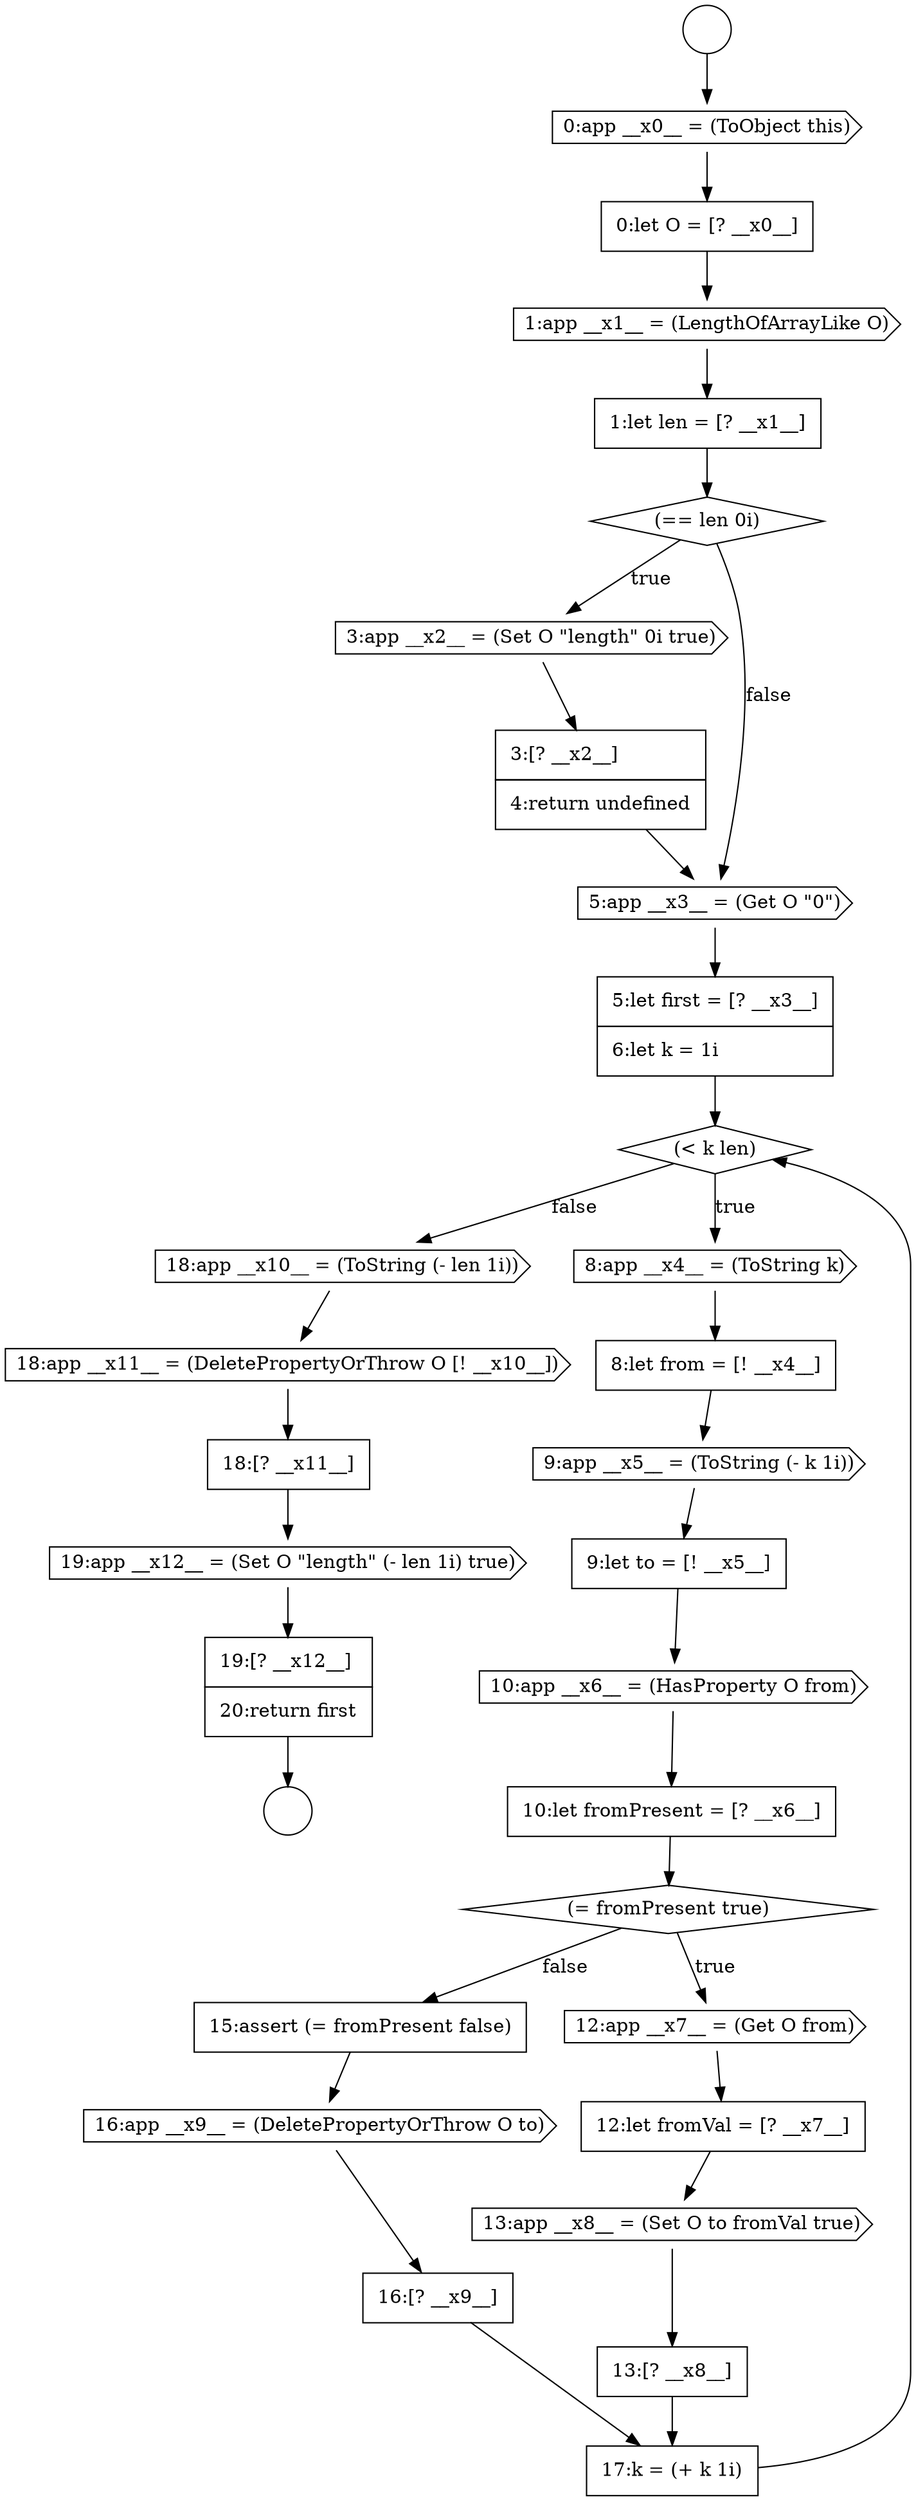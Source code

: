 digraph {
  node16340 [shape=cds, label=<<font color="black">3:app __x2__ = (Set O &quot;length&quot; 0i true)</font>> color="black" fillcolor="white" style=filled]
  node16353 [shape=none, margin=0, label=<<font color="black">
    <table border="0" cellborder="1" cellspacing="0" cellpadding="10">
      <tr><td align="left">12:let fromVal = [? __x7__]</td></tr>
    </table>
  </font>> color="black" fillcolor="white" style=filled]
  node16336 [shape=none, margin=0, label=<<font color="black">
    <table border="0" cellborder="1" cellspacing="0" cellpadding="10">
      <tr><td align="left">0:let O = [? __x0__]</td></tr>
    </table>
  </font>> color="black" fillcolor="white" style=filled]
  node16351 [shape=diamond, label=<<font color="black">(= fromPresent true)</font>> color="black" fillcolor="white" style=filled]
  node16364 [shape=none, margin=0, label=<<font color="black">
    <table border="0" cellborder="1" cellspacing="0" cellpadding="10">
      <tr><td align="left">19:[? __x12__]</td></tr>
      <tr><td align="left">20:return first</td></tr>
    </table>
  </font>> color="black" fillcolor="white" style=filled]
  node16347 [shape=cds, label=<<font color="black">9:app __x5__ = (ToString (- k 1i))</font>> color="black" fillcolor="white" style=filled]
  node16344 [shape=diamond, label=<<font color="black">(&lt; k len)</font>> color="black" fillcolor="white" style=filled]
  node16357 [shape=cds, label=<<font color="black">16:app __x9__ = (DeletePropertyOrThrow O to)</font>> color="black" fillcolor="white" style=filled]
  node16339 [shape=diamond, label=<<font color="black">(== len 0i)</font>> color="black" fillcolor="white" style=filled]
  node16360 [shape=cds, label=<<font color="black">18:app __x10__ = (ToString (- len 1i))</font>> color="black" fillcolor="white" style=filled]
  node16348 [shape=none, margin=0, label=<<font color="black">
    <table border="0" cellborder="1" cellspacing="0" cellpadding="10">
      <tr><td align="left">9:let to = [! __x5__]</td></tr>
    </table>
  </font>> color="black" fillcolor="white" style=filled]
  node16361 [shape=cds, label=<<font color="black">18:app __x11__ = (DeletePropertyOrThrow O [! __x10__])</font>> color="black" fillcolor="white" style=filled]
  node16343 [shape=none, margin=0, label=<<font color="black">
    <table border="0" cellborder="1" cellspacing="0" cellpadding="10">
      <tr><td align="left">5:let first = [? __x3__]</td></tr>
      <tr><td align="left">6:let k = 1i</td></tr>
    </table>
  </font>> color="black" fillcolor="white" style=filled]
  node16349 [shape=cds, label=<<font color="black">10:app __x6__ = (HasProperty O from)</font>> color="black" fillcolor="white" style=filled]
  node16334 [shape=circle label=" " color="black" fillcolor="white" style=filled]
  node16355 [shape=none, margin=0, label=<<font color="black">
    <table border="0" cellborder="1" cellspacing="0" cellpadding="10">
      <tr><td align="left">13:[? __x8__]</td></tr>
    </table>
  </font>> color="black" fillcolor="white" style=filled]
  node16338 [shape=none, margin=0, label=<<font color="black">
    <table border="0" cellborder="1" cellspacing="0" cellpadding="10">
      <tr><td align="left">1:let len = [? __x1__]</td></tr>
    </table>
  </font>> color="black" fillcolor="white" style=filled]
  node16359 [shape=none, margin=0, label=<<font color="black">
    <table border="0" cellborder="1" cellspacing="0" cellpadding="10">
      <tr><td align="left">17:k = (+ k 1i)</td></tr>
    </table>
  </font>> color="black" fillcolor="white" style=filled]
  node16345 [shape=cds, label=<<font color="black">8:app __x4__ = (ToString k)</font>> color="black" fillcolor="white" style=filled]
  node16354 [shape=cds, label=<<font color="black">13:app __x8__ = (Set O to fromVal true)</font>> color="black" fillcolor="white" style=filled]
  node16337 [shape=cds, label=<<font color="black">1:app __x1__ = (LengthOfArrayLike O)</font>> color="black" fillcolor="white" style=filled]
  node16335 [shape=cds, label=<<font color="black">0:app __x0__ = (ToObject this)</font>> color="black" fillcolor="white" style=filled]
  node16341 [shape=none, margin=0, label=<<font color="black">
    <table border="0" cellborder="1" cellspacing="0" cellpadding="10">
      <tr><td align="left">3:[? __x2__]</td></tr>
      <tr><td align="left">4:return undefined</td></tr>
    </table>
  </font>> color="black" fillcolor="white" style=filled]
  node16363 [shape=cds, label=<<font color="black">19:app __x12__ = (Set O &quot;length&quot; (- len 1i) true)</font>> color="black" fillcolor="white" style=filled]
  node16333 [shape=circle label=" " color="black" fillcolor="white" style=filled]
  node16356 [shape=none, margin=0, label=<<font color="black">
    <table border="0" cellborder="1" cellspacing="0" cellpadding="10">
      <tr><td align="left">15:assert (= fromPresent false)</td></tr>
    </table>
  </font>> color="black" fillcolor="white" style=filled]
  node16342 [shape=cds, label=<<font color="black">5:app __x3__ = (Get O &quot;0&quot;)</font>> color="black" fillcolor="white" style=filled]
  node16362 [shape=none, margin=0, label=<<font color="black">
    <table border="0" cellborder="1" cellspacing="0" cellpadding="10">
      <tr><td align="left">18:[? __x11__]</td></tr>
    </table>
  </font>> color="black" fillcolor="white" style=filled]
  node16350 [shape=none, margin=0, label=<<font color="black">
    <table border="0" cellborder="1" cellspacing="0" cellpadding="10">
      <tr><td align="left">10:let fromPresent = [? __x6__]</td></tr>
    </table>
  </font>> color="black" fillcolor="white" style=filled]
  node16352 [shape=cds, label=<<font color="black">12:app __x7__ = (Get O from)</font>> color="black" fillcolor="white" style=filled]
  node16346 [shape=none, margin=0, label=<<font color="black">
    <table border="0" cellborder="1" cellspacing="0" cellpadding="10">
      <tr><td align="left">8:let from = [! __x4__]</td></tr>
    </table>
  </font>> color="black" fillcolor="white" style=filled]
  node16358 [shape=none, margin=0, label=<<font color="black">
    <table border="0" cellborder="1" cellspacing="0" cellpadding="10">
      <tr><td align="left">16:[? __x9__]</td></tr>
    </table>
  </font>> color="black" fillcolor="white" style=filled]
  node16355 -> node16359 [ color="black"]
  node16348 -> node16349 [ color="black"]
  node16361 -> node16362 [ color="black"]
  node16339 -> node16340 [label=<<font color="black">true</font>> color="black"]
  node16339 -> node16342 [label=<<font color="black">false</font>> color="black"]
  node16359 -> node16344 [ color="black"]
  node16364 -> node16334 [ color="black"]
  node16346 -> node16347 [ color="black"]
  node16351 -> node16352 [label=<<font color="black">true</font>> color="black"]
  node16351 -> node16356 [label=<<font color="black">false</font>> color="black"]
  node16353 -> node16354 [ color="black"]
  node16335 -> node16336 [ color="black"]
  node16344 -> node16345 [label=<<font color="black">true</font>> color="black"]
  node16344 -> node16360 [label=<<font color="black">false</font>> color="black"]
  node16341 -> node16342 [ color="black"]
  node16350 -> node16351 [ color="black"]
  node16360 -> node16361 [ color="black"]
  node16338 -> node16339 [ color="black"]
  node16333 -> node16335 [ color="black"]
  node16356 -> node16357 [ color="black"]
  node16342 -> node16343 [ color="black"]
  node16343 -> node16344 [ color="black"]
  node16357 -> node16358 [ color="black"]
  node16337 -> node16338 [ color="black"]
  node16347 -> node16348 [ color="black"]
  node16354 -> node16355 [ color="black"]
  node16358 -> node16359 [ color="black"]
  node16345 -> node16346 [ color="black"]
  node16349 -> node16350 [ color="black"]
  node16362 -> node16363 [ color="black"]
  node16336 -> node16337 [ color="black"]
  node16340 -> node16341 [ color="black"]
  node16363 -> node16364 [ color="black"]
  node16352 -> node16353 [ color="black"]
}

